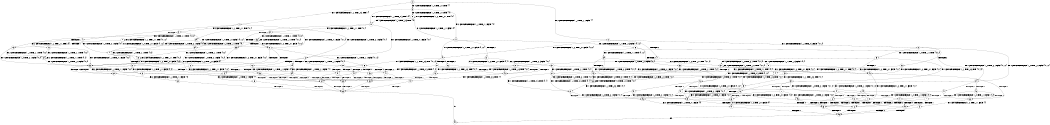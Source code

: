 digraph BCG {
size = "7, 10.5";
center = TRUE;
node [shape = circle];
0 [peripheries = 2];
0 -> 1 [label = "EX !1 !ATOMIC_EXCH_BRANCH (1, +1, TRUE, +0, 3, TRUE) !{}"];
0 -> 2 [label = "EX !2 !ATOMIC_EXCH_BRANCH (1, +1, TRUE, +1, 1, FALSE) !{}"];
0 -> 3 [label = "EX !0 !ATOMIC_EXCH_BRANCH (1, +0, TRUE, +0, 1, TRUE) !{}"];
1 -> 4 [label = "TERMINATE !1"];
1 -> 5 [label = "EX !2 !ATOMIC_EXCH_BRANCH (1, +1, TRUE, +1, 1, TRUE) !{0, 1}"];
1 -> 6 [label = "EX !0 !ATOMIC_EXCH_BRANCH (1, +0, TRUE, +0, 1, FALSE) !{0, 1}"];
2 -> 7 [label = "TERMINATE !2"];
2 -> 8 [label = "EX !1 !ATOMIC_EXCH_BRANCH (1, +1, TRUE, +0, 3, FALSE) !{0, 1, 2}"];
2 -> 9 [label = "EX !0 !ATOMIC_EXCH_BRANCH (1, +0, TRUE, +0, 1, FALSE) !{0, 1, 2}"];
3 -> 10 [label = "EX !1 !ATOMIC_EXCH_BRANCH (1, +1, TRUE, +0, 3, TRUE) !{0}"];
3 -> 11 [label = "EX !2 !ATOMIC_EXCH_BRANCH (1, +1, TRUE, +1, 1, FALSE) !{0}"];
3 -> 12 [label = "EX !0 !ATOMIC_EXCH_BRANCH (1, +0, TRUE, +0, 1, TRUE) !{0}"];
4 -> 13 [label = "EX !2 !ATOMIC_EXCH_BRANCH (1, +1, TRUE, +1, 1, TRUE) !{0}"];
4 -> 14 [label = "EX !0 !ATOMIC_EXCH_BRANCH (1, +0, TRUE, +0, 1, FALSE) !{0}"];
5 -> 15 [label = "TERMINATE !1"];
5 -> 16 [label = "EX !0 !ATOMIC_EXCH_BRANCH (1, +0, TRUE, +0, 1, FALSE) !{0, 1, 2}"];
5 -> 17 [label = "EX !2 !ATOMIC_EXCH_BRANCH (1, +1, TRUE, +1, 1, TRUE) !{0, 1, 2}"];
6 -> 18 [label = "TERMINATE !1"];
6 -> 19 [label = "TERMINATE !0"];
6 -> 20 [label = "EX !2 !ATOMIC_EXCH_BRANCH (1, +1, TRUE, +1, 1, FALSE) !{0, 1}"];
7 -> 21 [label = "EX !1 !ATOMIC_EXCH_BRANCH (1, +1, TRUE, +0, 3, FALSE) !{0, 1}"];
7 -> 22 [label = "EX !0 !ATOMIC_EXCH_BRANCH (1, +0, TRUE, +0, 1, FALSE) !{0, 1}"];
8 -> 23 [label = "TERMINATE !2"];
8 -> 24 [label = "EX !0 !ATOMIC_EXCH_BRANCH (1, +0, TRUE, +0, 1, FALSE) !{0, 1, 2}"];
8 -> 25 [label = "EX !1 !ATOMIC_EXCH_BRANCH (1, +0, TRUE, +1, 1, TRUE) !{0, 1, 2}"];
9 -> 26 [label = "TERMINATE !2"];
9 -> 27 [label = "TERMINATE !0"];
9 -> 28 [label = "EX !1 !ATOMIC_EXCH_BRANCH (1, +1, TRUE, +0, 3, TRUE) !{0, 1, 2}"];
10 -> 29 [label = "TERMINATE !1"];
10 -> 30 [label = "EX !2 !ATOMIC_EXCH_BRANCH (1, +1, TRUE, +1, 1, TRUE) !{0, 1}"];
10 -> 6 [label = "EX !0 !ATOMIC_EXCH_BRANCH (1, +0, TRUE, +0, 1, FALSE) !{0, 1}"];
11 -> 31 [label = "TERMINATE !2"];
11 -> 32 [label = "EX !1 !ATOMIC_EXCH_BRANCH (1, +1, TRUE, +0, 3, FALSE) !{0, 1, 2}"];
11 -> 9 [label = "EX !0 !ATOMIC_EXCH_BRANCH (1, +0, TRUE, +0, 1, FALSE) !{0, 1, 2}"];
12 -> 10 [label = "EX !1 !ATOMIC_EXCH_BRANCH (1, +1, TRUE, +0, 3, TRUE) !{0}"];
12 -> 11 [label = "EX !2 !ATOMIC_EXCH_BRANCH (1, +1, TRUE, +1, 1, FALSE) !{0}"];
12 -> 12 [label = "EX !0 !ATOMIC_EXCH_BRANCH (1, +0, TRUE, +0, 1, TRUE) !{0}"];
13 -> 33 [label = "EX !0 !ATOMIC_EXCH_BRANCH (1, +0, TRUE, +0, 1, FALSE) !{0, 2}"];
13 -> 34 [label = "EX !2 !ATOMIC_EXCH_BRANCH (1, +1, TRUE, +1, 1, TRUE) !{0, 2}"];
14 -> 35 [label = "TERMINATE !0"];
14 -> 36 [label = "EX !2 !ATOMIC_EXCH_BRANCH (1, +1, TRUE, +1, 1, FALSE) !{0}"];
15 -> 33 [label = "EX !0 !ATOMIC_EXCH_BRANCH (1, +0, TRUE, +0, 1, FALSE) !{0, 2}"];
15 -> 34 [label = "EX !2 !ATOMIC_EXCH_BRANCH (1, +1, TRUE, +1, 1, TRUE) !{0, 2}"];
16 -> 37 [label = "TERMINATE !1"];
16 -> 38 [label = "TERMINATE !0"];
16 -> 28 [label = "EX !2 !ATOMIC_EXCH_BRANCH (1, +1, TRUE, +1, 1, FALSE) !{0, 1, 2}"];
17 -> 15 [label = "TERMINATE !1"];
17 -> 16 [label = "EX !0 !ATOMIC_EXCH_BRANCH (1, +0, TRUE, +0, 1, FALSE) !{0, 1, 2}"];
17 -> 17 [label = "EX !2 !ATOMIC_EXCH_BRANCH (1, +1, TRUE, +1, 1, TRUE) !{0, 1, 2}"];
18 -> 35 [label = "TERMINATE !0"];
18 -> 36 [label = "EX !2 !ATOMIC_EXCH_BRANCH (1, +1, TRUE, +1, 1, FALSE) !{0}"];
19 -> 35 [label = "TERMINATE !1"];
19 -> 39 [label = "EX !2 !ATOMIC_EXCH_BRANCH (1, +1, TRUE, +1, 1, FALSE) !{1}"];
20 -> 40 [label = "TERMINATE !1"];
20 -> 41 [label = "TERMINATE !2"];
20 -> 42 [label = "TERMINATE !0"];
21 -> 43 [label = "EX !0 !ATOMIC_EXCH_BRANCH (1, +0, TRUE, +0, 1, FALSE) !{0, 1}"];
21 -> 44 [label = "EX !1 !ATOMIC_EXCH_BRANCH (1, +0, TRUE, +1, 1, TRUE) !{0, 1}"];
22 -> 45 [label = "TERMINATE !0"];
22 -> 46 [label = "EX !1 !ATOMIC_EXCH_BRANCH (1, +1, TRUE, +0, 3, TRUE) !{0, 1}"];
23 -> 43 [label = "EX !0 !ATOMIC_EXCH_BRANCH (1, +0, TRUE, +0, 1, FALSE) !{0, 1}"];
23 -> 44 [label = "EX !1 !ATOMIC_EXCH_BRANCH (1, +0, TRUE, +1, 1, TRUE) !{0, 1}"];
24 -> 47 [label = "TERMINATE !2"];
24 -> 48 [label = "TERMINATE !0"];
24 -> 49 [label = "EX !1 !ATOMIC_EXCH_BRANCH (1, +0, TRUE, +1, 1, FALSE) !{0, 1, 2}"];
25 -> 50 [label = "TERMINATE !2"];
25 -> 51 [label = "EX !0 !ATOMIC_EXCH_BRANCH (1, +0, TRUE, +0, 1, TRUE) !{0, 1, 2}"];
25 -> 52 [label = "EX !1 !ATOMIC_EXCH_BRANCH (1, +1, TRUE, +0, 3, TRUE) !{0, 1, 2}"];
26 -> 45 [label = "TERMINATE !0"];
26 -> 46 [label = "EX !1 !ATOMIC_EXCH_BRANCH (1, +1, TRUE, +0, 3, TRUE) !{0, 1}"];
27 -> 45 [label = "TERMINATE !2"];
27 -> 53 [label = "EX !1 !ATOMIC_EXCH_BRANCH (1, +1, TRUE, +0, 3, TRUE) !{1, 2}"];
28 -> 40 [label = "TERMINATE !1"];
28 -> 41 [label = "TERMINATE !2"];
28 -> 42 [label = "TERMINATE !0"];
29 -> 54 [label = "EX !2 !ATOMIC_EXCH_BRANCH (1, +1, TRUE, +1, 1, TRUE) !{0}"];
29 -> 14 [label = "EX !0 !ATOMIC_EXCH_BRANCH (1, +0, TRUE, +0, 1, FALSE) !{0}"];
30 -> 55 [label = "TERMINATE !1"];
30 -> 56 [label = "EX !2 !ATOMIC_EXCH_BRANCH (1, +1, TRUE, +1, 1, TRUE) !{0, 1, 2}"];
30 -> 16 [label = "EX !0 !ATOMIC_EXCH_BRANCH (1, +0, TRUE, +0, 1, FALSE) !{0, 1, 2}"];
31 -> 57 [label = "EX !1 !ATOMIC_EXCH_BRANCH (1, +1, TRUE, +0, 3, FALSE) !{0, 1}"];
31 -> 22 [label = "EX !0 !ATOMIC_EXCH_BRANCH (1, +0, TRUE, +0, 1, FALSE) !{0, 1}"];
32 -> 58 [label = "TERMINATE !2"];
32 -> 59 [label = "EX !1 !ATOMIC_EXCH_BRANCH (1, +0, TRUE, +1, 1, TRUE) !{0, 1, 2}"];
32 -> 24 [label = "EX !0 !ATOMIC_EXCH_BRANCH (1, +0, TRUE, +0, 1, FALSE) !{0, 1, 2}"];
33 -> 60 [label = "TERMINATE !0"];
33 -> 61 [label = "EX !2 !ATOMIC_EXCH_BRANCH (1, +1, TRUE, +1, 1, FALSE) !{0, 2}"];
34 -> 33 [label = "EX !0 !ATOMIC_EXCH_BRANCH (1, +0, TRUE, +0, 1, FALSE) !{0, 2}"];
34 -> 34 [label = "EX !2 !ATOMIC_EXCH_BRANCH (1, +1, TRUE, +1, 1, TRUE) !{0, 2}"];
35 -> 62 [label = "EX !2 !ATOMIC_EXCH_BRANCH (1, +1, TRUE, +1, 1, FALSE) !{}"];
36 -> 63 [label = "TERMINATE !2"];
36 -> 64 [label = "TERMINATE !0"];
37 -> 60 [label = "TERMINATE !0"];
37 -> 61 [label = "EX !2 !ATOMIC_EXCH_BRANCH (1, +1, TRUE, +1, 1, FALSE) !{0, 2}"];
38 -> 60 [label = "TERMINATE !1"];
38 -> 53 [label = "EX !2 !ATOMIC_EXCH_BRANCH (1, +1, TRUE, +1, 1, FALSE) !{1, 2}"];
39 -> 64 [label = "TERMINATE !1"];
39 -> 65 [label = "TERMINATE !2"];
40 -> 63 [label = "TERMINATE !2"];
40 -> 64 [label = "TERMINATE !0"];
41 -> 63 [label = "TERMINATE !1"];
41 -> 65 [label = "TERMINATE !0"];
42 -> 64 [label = "TERMINATE !1"];
42 -> 65 [label = "TERMINATE !2"];
43 -> 66 [label = "TERMINATE !0"];
43 -> 67 [label = "EX !1 !ATOMIC_EXCH_BRANCH (1, +0, TRUE, +1, 1, FALSE) !{0, 1}"];
44 -> 68 [label = "EX !0 !ATOMIC_EXCH_BRANCH (1, +0, TRUE, +0, 1, TRUE) !{0, 1}"];
44 -> 69 [label = "EX !1 !ATOMIC_EXCH_BRANCH (1, +1, TRUE, +0, 3, TRUE) !{0, 1}"];
45 -> 70 [label = "EX !1 !ATOMIC_EXCH_BRANCH (1, +1, TRUE, +0, 3, TRUE) !{1}"];
46 -> 63 [label = "TERMINATE !1"];
46 -> 65 [label = "TERMINATE !0"];
47 -> 66 [label = "TERMINATE !0"];
47 -> 67 [label = "EX !1 !ATOMIC_EXCH_BRANCH (1, +0, TRUE, +1, 1, FALSE) !{0, 1}"];
48 -> 66 [label = "TERMINATE !2"];
48 -> 71 [label = "EX !1 !ATOMIC_EXCH_BRANCH (1, +0, TRUE, +1, 1, FALSE) !{1, 2}"];
49 -> 72 [label = "TERMINATE !1"];
49 -> 73 [label = "TERMINATE !2"];
49 -> 74 [label = "TERMINATE !0"];
50 -> 68 [label = "EX !0 !ATOMIC_EXCH_BRANCH (1, +0, TRUE, +0, 1, TRUE) !{0, 1}"];
50 -> 69 [label = "EX !1 !ATOMIC_EXCH_BRANCH (1, +1, TRUE, +0, 3, TRUE) !{0, 1}"];
51 -> 75 [label = "TERMINATE !2"];
51 -> 76 [label = "EX !1 !ATOMIC_EXCH_BRANCH (1, +1, TRUE, +0, 3, TRUE) !{0, 1, 2}"];
51 -> 51 [label = "EX !0 !ATOMIC_EXCH_BRANCH (1, +0, TRUE, +0, 1, TRUE) !{0, 1, 2}"];
52 -> 77 [label = "TERMINATE !1"];
52 -> 78 [label = "TERMINATE !2"];
52 -> 79 [label = "EX !0 !ATOMIC_EXCH_BRANCH (1, +0, TRUE, +0, 1, FALSE) !{0, 1, 2}"];
53 -> 64 [label = "TERMINATE !1"];
53 -> 65 [label = "TERMINATE !2"];
54 -> 80 [label = "EX !2 !ATOMIC_EXCH_BRANCH (1, +1, TRUE, +1, 1, TRUE) !{0, 2}"];
54 -> 33 [label = "EX !0 !ATOMIC_EXCH_BRANCH (1, +0, TRUE, +0, 1, FALSE) !{0, 2}"];
55 -> 80 [label = "EX !2 !ATOMIC_EXCH_BRANCH (1, +1, TRUE, +1, 1, TRUE) !{0, 2}"];
55 -> 33 [label = "EX !0 !ATOMIC_EXCH_BRANCH (1, +0, TRUE, +0, 1, FALSE) !{0, 2}"];
56 -> 55 [label = "TERMINATE !1"];
56 -> 56 [label = "EX !2 !ATOMIC_EXCH_BRANCH (1, +1, TRUE, +1, 1, TRUE) !{0, 1, 2}"];
56 -> 16 [label = "EX !0 !ATOMIC_EXCH_BRANCH (1, +0, TRUE, +0, 1, FALSE) !{0, 1, 2}"];
57 -> 81 [label = "EX !1 !ATOMIC_EXCH_BRANCH (1, +0, TRUE, +1, 1, TRUE) !{0, 1}"];
57 -> 43 [label = "EX !0 !ATOMIC_EXCH_BRANCH (1, +0, TRUE, +0, 1, FALSE) !{0, 1}"];
58 -> 81 [label = "EX !1 !ATOMIC_EXCH_BRANCH (1, +0, TRUE, +1, 1, TRUE) !{0, 1}"];
58 -> 43 [label = "EX !0 !ATOMIC_EXCH_BRANCH (1, +0, TRUE, +0, 1, FALSE) !{0, 1}"];
59 -> 75 [label = "TERMINATE !2"];
59 -> 76 [label = "EX !1 !ATOMIC_EXCH_BRANCH (1, +1, TRUE, +0, 3, TRUE) !{0, 1, 2}"];
59 -> 51 [label = "EX !0 !ATOMIC_EXCH_BRANCH (1, +0, TRUE, +0, 1, TRUE) !{0, 1, 2}"];
60 -> 82 [label = "EX !2 !ATOMIC_EXCH_BRANCH (1, +1, TRUE, +1, 1, FALSE) !{2}"];
61 -> 63 [label = "TERMINATE !2"];
61 -> 64 [label = "TERMINATE !0"];
62 -> 83 [label = "TERMINATE !2"];
63 -> 83 [label = "TERMINATE !0"];
64 -> 83 [label = "TERMINATE !2"];
65 -> 83 [label = "TERMINATE !1"];
66 -> 84 [label = "EX !1 !ATOMIC_EXCH_BRANCH (1, +0, TRUE, +1, 1, FALSE) !{1}"];
67 -> 85 [label = "TERMINATE !1"];
67 -> 86 [label = "TERMINATE !0"];
68 -> 87 [label = "EX !1 !ATOMIC_EXCH_BRANCH (1, +1, TRUE, +0, 3, TRUE) !{0, 1}"];
68 -> 68 [label = "EX !0 !ATOMIC_EXCH_BRANCH (1, +0, TRUE, +0, 1, TRUE) !{0, 1}"];
69 -> 88 [label = "TERMINATE !1"];
69 -> 89 [label = "EX !0 !ATOMIC_EXCH_BRANCH (1, +0, TRUE, +0, 1, FALSE) !{0, 1}"];
70 -> 83 [label = "TERMINATE !1"];
71 -> 90 [label = "TERMINATE !1"];
71 -> 86 [label = "TERMINATE !2"];
72 -> 85 [label = "TERMINATE !2"];
72 -> 90 [label = "TERMINATE !0"];
73 -> 85 [label = "TERMINATE !1"];
73 -> 86 [label = "TERMINATE !0"];
74 -> 90 [label = "TERMINATE !1"];
74 -> 86 [label = "TERMINATE !2"];
75 -> 87 [label = "EX !1 !ATOMIC_EXCH_BRANCH (1, +1, TRUE, +0, 3, TRUE) !{0, 1}"];
75 -> 68 [label = "EX !0 !ATOMIC_EXCH_BRANCH (1, +0, TRUE, +0, 1, TRUE) !{0, 1}"];
76 -> 91 [label = "TERMINATE !1"];
76 -> 92 [label = "TERMINATE !2"];
76 -> 79 [label = "EX !0 !ATOMIC_EXCH_BRANCH (1, +0, TRUE, +0, 1, FALSE) !{0, 1, 2}"];
77 -> 88 [label = "TERMINATE !2"];
77 -> 93 [label = "EX !0 !ATOMIC_EXCH_BRANCH (1, +0, TRUE, +0, 1, FALSE) !{0, 2}"];
78 -> 88 [label = "TERMINATE !1"];
78 -> 89 [label = "EX !0 !ATOMIC_EXCH_BRANCH (1, +0, TRUE, +0, 1, FALSE) !{0, 1}"];
79 -> 72 [label = "TERMINATE !1"];
79 -> 73 [label = "TERMINATE !2"];
79 -> 74 [label = "TERMINATE !0"];
80 -> 80 [label = "EX !2 !ATOMIC_EXCH_BRANCH (1, +1, TRUE, +1, 1, TRUE) !{0, 2}"];
80 -> 33 [label = "EX !0 !ATOMIC_EXCH_BRANCH (1, +0, TRUE, +0, 1, FALSE) !{0, 2}"];
81 -> 87 [label = "EX !1 !ATOMIC_EXCH_BRANCH (1, +1, TRUE, +0, 3, TRUE) !{0, 1}"];
81 -> 68 [label = "EX !0 !ATOMIC_EXCH_BRANCH (1, +0, TRUE, +0, 1, TRUE) !{0, 1}"];
82 -> 83 [label = "TERMINATE !2"];
83 -> 94 [label = "exit"];
84 -> 95 [label = "TERMINATE !1"];
85 -> 95 [label = "TERMINATE !0"];
86 -> 95 [label = "TERMINATE !1"];
87 -> 96 [label = "TERMINATE !1"];
87 -> 89 [label = "EX !0 !ATOMIC_EXCH_BRANCH (1, +0, TRUE, +0, 1, FALSE) !{0, 1}"];
88 -> 97 [label = "EX !0 !ATOMIC_EXCH_BRANCH (1, +0, TRUE, +0, 1, FALSE) !{0}"];
89 -> 85 [label = "TERMINATE !1"];
89 -> 86 [label = "TERMINATE !0"];
90 -> 95 [label = "TERMINATE !2"];
91 -> 96 [label = "TERMINATE !2"];
91 -> 93 [label = "EX !0 !ATOMIC_EXCH_BRANCH (1, +0, TRUE, +0, 1, FALSE) !{0, 2}"];
92 -> 96 [label = "TERMINATE !1"];
92 -> 89 [label = "EX !0 !ATOMIC_EXCH_BRANCH (1, +0, TRUE, +0, 1, FALSE) !{0, 1}"];
93 -> 85 [label = "TERMINATE !2"];
93 -> 90 [label = "TERMINATE !0"];
95 -> 94 [label = "exit"];
96 -> 97 [label = "EX !0 !ATOMIC_EXCH_BRANCH (1, +0, TRUE, +0, 1, FALSE) !{0}"];
97 -> 95 [label = "TERMINATE !0"];
}
